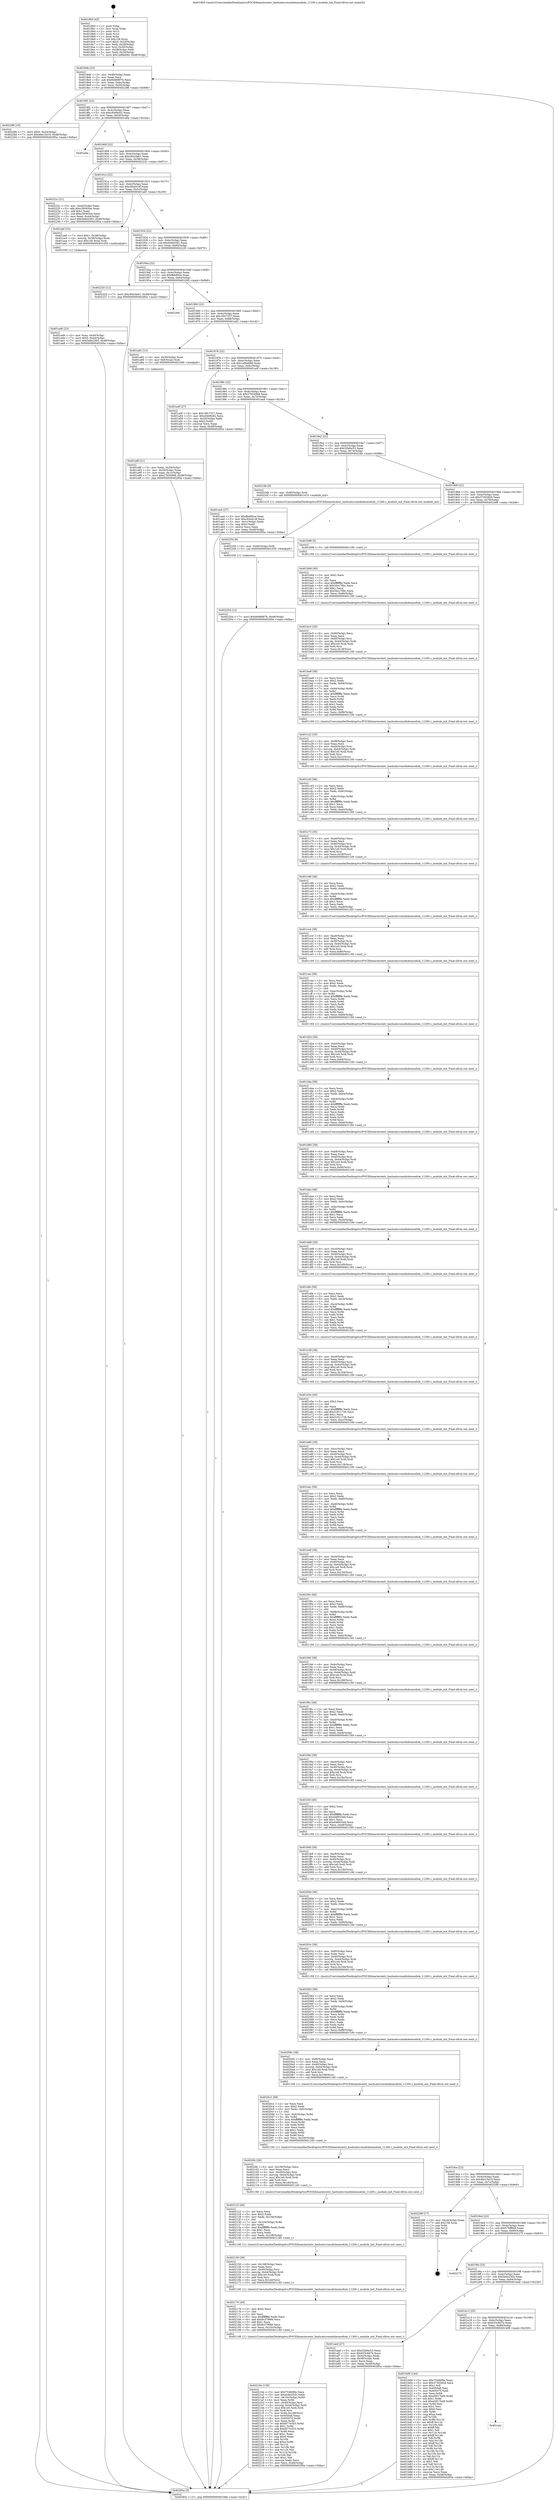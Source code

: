 digraph "0x4018b0" {
  label = "0x4018b0 (/mnt/c/Users/mathe/Desktop/tcc/POCII/binaries/extr_hashcatsrcmodulesmodule_11200.c_module_init_Final-ollvm.out::main(0))"
  labelloc = "t"
  node[shape=record]

  Entry [label="",width=0.3,height=0.3,shape=circle,fillcolor=black,style=filled]
  "0x4018db" [label="{
     0x4018db [23]\l
     | [instrs]\l
     &nbsp;&nbsp;0x4018db \<+3\>: mov -0x48(%rbp),%eax\l
     &nbsp;&nbsp;0x4018de \<+2\>: mov %eax,%ecx\l
     &nbsp;&nbsp;0x4018e0 \<+6\>: sub $0x90d6897b,%ecx\l
     &nbsp;&nbsp;0x4018e6 \<+3\>: mov %eax,-0x4c(%rbp)\l
     &nbsp;&nbsp;0x4018e9 \<+3\>: mov %ecx,-0x50(%rbp)\l
     &nbsp;&nbsp;0x4018ec \<+6\>: je 0000000000402286 \<main+0x9d6\>\l
  }"]
  "0x402286" [label="{
     0x402286 [19]\l
     | [instrs]\l
     &nbsp;&nbsp;0x402286 \<+7\>: movl $0x0,-0x24(%rbp)\l
     &nbsp;&nbsp;0x40228d \<+7\>: movl $0x46e15e19,-0x48(%rbp)\l
     &nbsp;&nbsp;0x402294 \<+5\>: jmp 000000000040285a \<main+0xfaa\>\l
  }"]
  "0x4018f2" [label="{
     0x4018f2 [22]\l
     | [instrs]\l
     &nbsp;&nbsp;0x4018f2 \<+5\>: jmp 00000000004018f7 \<main+0x47\>\l
     &nbsp;&nbsp;0x4018f7 \<+3\>: mov -0x4c(%rbp),%eax\l
     &nbsp;&nbsp;0x4018fa \<+5\>: sub $0xc6499c62,%eax\l
     &nbsp;&nbsp;0x4018ff \<+3\>: mov %eax,-0x54(%rbp)\l
     &nbsp;&nbsp;0x401902 \<+6\>: je 0000000000401a6a \<main+0x1ba\>\l
  }"]
  Exit [label="",width=0.3,height=0.3,shape=circle,fillcolor=black,style=filled,peripheries=2]
  "0x401a6a" [label="{
     0x401a6a\l
  }", style=dashed]
  "0x401908" [label="{
     0x401908 [22]\l
     | [instrs]\l
     &nbsp;&nbsp;0x401908 \<+5\>: jmp 000000000040190d \<main+0x5d\>\l
     &nbsp;&nbsp;0x40190d \<+3\>: mov -0x4c(%rbp),%eax\l
     &nbsp;&nbsp;0x401910 \<+5\>: sub $0xc8424a61,%eax\l
     &nbsp;&nbsp;0x401915 \<+3\>: mov %eax,-0x58(%rbp)\l
     &nbsp;&nbsp;0x401918 \<+6\>: je 000000000040222c \<main+0x97c\>\l
  }"]
  "0x40225d" [label="{
     0x40225d [12]\l
     | [instrs]\l
     &nbsp;&nbsp;0x40225d \<+7\>: movl $0x90d6897b,-0x48(%rbp)\l
     &nbsp;&nbsp;0x402264 \<+5\>: jmp 000000000040285a \<main+0xfaa\>\l
  }"]
  "0x40222c" [label="{
     0x40222c [31]\l
     | [instrs]\l
     &nbsp;&nbsp;0x40222c \<+3\>: mov -0x44(%rbp),%eax\l
     &nbsp;&nbsp;0x40222f \<+5\>: add $0xc39363ee,%eax\l
     &nbsp;&nbsp;0x402234 \<+3\>: add $0x1,%eax\l
     &nbsp;&nbsp;0x402237 \<+5\>: sub $0xc39363ee,%eax\l
     &nbsp;&nbsp;0x40223c \<+3\>: mov %eax,-0x44(%rbp)\l
     &nbsp;&nbsp;0x40223f \<+7\>: movl $0x5e9e2365,-0x48(%rbp)\l
     &nbsp;&nbsp;0x402246 \<+5\>: jmp 000000000040285a \<main+0xfaa\>\l
  }"]
  "0x40191e" [label="{
     0x40191e [22]\l
     | [instrs]\l
     &nbsp;&nbsp;0x40191e \<+5\>: jmp 0000000000401923 \<main+0x73\>\l
     &nbsp;&nbsp;0x401923 \<+3\>: mov -0x4c(%rbp),%eax\l
     &nbsp;&nbsp;0x401926 \<+5\>: sub $0xc84441df,%eax\l
     &nbsp;&nbsp;0x40192b \<+3\>: mov %eax,-0x5c(%rbp)\l
     &nbsp;&nbsp;0x40192e \<+6\>: je 0000000000401abf \<main+0x20f\>\l
  }"]
  "0x402254" [label="{
     0x402254 [9]\l
     | [instrs]\l
     &nbsp;&nbsp;0x402254 \<+4\>: mov -0x40(%rbp),%rdi\l
     &nbsp;&nbsp;0x402258 \<+5\>: call 0000000000401030 \<free@plt\>\l
     | [calls]\l
     &nbsp;&nbsp;0x401030 \{1\} (unknown)\l
  }"]
  "0x401abf" [label="{
     0x401abf [23]\l
     | [instrs]\l
     &nbsp;&nbsp;0x401abf \<+7\>: movl $0x1,-0x38(%rbp)\l
     &nbsp;&nbsp;0x401ac6 \<+4\>: movslq -0x38(%rbp),%rax\l
     &nbsp;&nbsp;0x401aca \<+7\>: imul $0x1e0,%rax,%rdi\l
     &nbsp;&nbsp;0x401ad1 \<+5\>: call 0000000000401050 \<malloc@plt\>\l
     | [calls]\l
     &nbsp;&nbsp;0x401050 \{1\} (unknown)\l
  }"]
  "0x401934" [label="{
     0x401934 [22]\l
     | [instrs]\l
     &nbsp;&nbsp;0x401934 \<+5\>: jmp 0000000000401939 \<main+0x89\>\l
     &nbsp;&nbsp;0x401939 \<+3\>: mov -0x4c(%rbp),%eax\l
     &nbsp;&nbsp;0x40193c \<+5\>: sub $0xdc6e25d1,%eax\l
     &nbsp;&nbsp;0x401941 \<+3\>: mov %eax,-0x60(%rbp)\l
     &nbsp;&nbsp;0x401944 \<+6\>: je 0000000000402220 \<main+0x970\>\l
  }"]
  "0x40219e" [label="{
     0x40219e [130]\l
     | [instrs]\l
     &nbsp;&nbsp;0x40219e \<+5\>: mov $0x75366f0e,%ecx\l
     &nbsp;&nbsp;0x4021a3 \<+5\>: mov $0xdc6e25d1,%edx\l
     &nbsp;&nbsp;0x4021a8 \<+7\>: mov -0x10c(%rbp),%r8d\l
     &nbsp;&nbsp;0x4021af \<+4\>: imul %eax,%r8d\l
     &nbsp;&nbsp;0x4021b3 \<+4\>: mov -0x40(%rbp),%rsi\l
     &nbsp;&nbsp;0x4021b7 \<+4\>: movslq -0x44(%rbp),%rdi\l
     &nbsp;&nbsp;0x4021bb \<+7\>: imul $0x1e0,%rdi,%rdi\l
     &nbsp;&nbsp;0x4021c2 \<+3\>: add %rdi,%rsi\l
     &nbsp;&nbsp;0x4021c5 \<+7\>: mov %r8d,0x1d8(%rsi)\l
     &nbsp;&nbsp;0x4021cc \<+7\>: mov 0x4050a8,%eax\l
     &nbsp;&nbsp;0x4021d3 \<+8\>: mov 0x405070,%r8d\l
     &nbsp;&nbsp;0x4021db \<+3\>: mov %eax,%r9d\l
     &nbsp;&nbsp;0x4021de \<+7\>: sub $0xfd77e553,%r9d\l
     &nbsp;&nbsp;0x4021e5 \<+4\>: sub $0x1,%r9d\l
     &nbsp;&nbsp;0x4021e9 \<+7\>: add $0xfd77e553,%r9d\l
     &nbsp;&nbsp;0x4021f0 \<+4\>: imul %r9d,%eax\l
     &nbsp;&nbsp;0x4021f4 \<+3\>: and $0x1,%eax\l
     &nbsp;&nbsp;0x4021f7 \<+3\>: cmp $0x0,%eax\l
     &nbsp;&nbsp;0x4021fa \<+4\>: sete %r10b\l
     &nbsp;&nbsp;0x4021fe \<+4\>: cmp $0xa,%r8d\l
     &nbsp;&nbsp;0x402202 \<+4\>: setl %r11b\l
     &nbsp;&nbsp;0x402206 \<+3\>: mov %r10b,%bl\l
     &nbsp;&nbsp;0x402209 \<+3\>: and %r11b,%bl\l
     &nbsp;&nbsp;0x40220c \<+3\>: xor %r11b,%r10b\l
     &nbsp;&nbsp;0x40220f \<+3\>: or %r10b,%bl\l
     &nbsp;&nbsp;0x402212 \<+3\>: test $0x1,%bl\l
     &nbsp;&nbsp;0x402215 \<+3\>: cmovne %edx,%ecx\l
     &nbsp;&nbsp;0x402218 \<+3\>: mov %ecx,-0x48(%rbp)\l
     &nbsp;&nbsp;0x40221b \<+5\>: jmp 000000000040285a \<main+0xfaa\>\l
  }"]
  "0x402220" [label="{
     0x402220 [12]\l
     | [instrs]\l
     &nbsp;&nbsp;0x402220 \<+7\>: movl $0xc8424a61,-0x48(%rbp)\l
     &nbsp;&nbsp;0x402227 \<+5\>: jmp 000000000040285a \<main+0xfaa\>\l
  }"]
  "0x40194a" [label="{
     0x40194a [22]\l
     | [instrs]\l
     &nbsp;&nbsp;0x40194a \<+5\>: jmp 000000000040194f \<main+0x9f\>\l
     &nbsp;&nbsp;0x40194f \<+3\>: mov -0x4c(%rbp),%eax\l
     &nbsp;&nbsp;0x401952 \<+5\>: sub $0xffeb85ce,%eax\l
     &nbsp;&nbsp;0x401957 \<+3\>: mov %eax,-0x64(%rbp)\l
     &nbsp;&nbsp;0x40195a \<+6\>: je 0000000000402269 \<main+0x9b9\>\l
  }"]
  "0x402176" [label="{
     0x402176 [40]\l
     | [instrs]\l
     &nbsp;&nbsp;0x402176 \<+5\>: mov $0x2,%ecx\l
     &nbsp;&nbsp;0x40217b \<+1\>: cltd\l
     &nbsp;&nbsp;0x40217c \<+2\>: idiv %ecx\l
     &nbsp;&nbsp;0x40217e \<+6\>: imul $0xfffffffe,%edx,%ecx\l
     &nbsp;&nbsp;0x402184 \<+6\>: add $0x9c37f989,%ecx\l
     &nbsp;&nbsp;0x40218a \<+3\>: add $0x1,%ecx\l
     &nbsp;&nbsp;0x40218d \<+6\>: sub $0x9c37f989,%ecx\l
     &nbsp;&nbsp;0x402193 \<+6\>: mov %ecx,-0x10c(%rbp)\l
     &nbsp;&nbsp;0x402199 \<+5\>: call 0000000000401160 \<next_i\>\l
     | [calls]\l
     &nbsp;&nbsp;0x401160 \{1\} (/mnt/c/Users/mathe/Desktop/tcc/POCII/binaries/extr_hashcatsrcmodulesmodule_11200.c_module_init_Final-ollvm.out::next_i)\l
  }"]
  "0x402269" [label="{
     0x402269\l
  }", style=dashed]
  "0x401960" [label="{
     0x401960 [22]\l
     | [instrs]\l
     &nbsp;&nbsp;0x401960 \<+5\>: jmp 0000000000401965 \<main+0xb5\>\l
     &nbsp;&nbsp;0x401965 \<+3\>: mov -0x4c(%rbp),%eax\l
     &nbsp;&nbsp;0x401968 \<+5\>: sub $0x16fc7327,%eax\l
     &nbsp;&nbsp;0x40196d \<+3\>: mov %eax,-0x68(%rbp)\l
     &nbsp;&nbsp;0x401970 \<+6\>: je 0000000000401a82 \<main+0x1d2\>\l
  }"]
  "0x402150" [label="{
     0x402150 [38]\l
     | [instrs]\l
     &nbsp;&nbsp;0x402150 \<+6\>: mov -0x108(%rbp),%ecx\l
     &nbsp;&nbsp;0x402156 \<+3\>: imul %eax,%ecx\l
     &nbsp;&nbsp;0x402159 \<+4\>: mov -0x40(%rbp),%rsi\l
     &nbsp;&nbsp;0x40215d \<+4\>: movslq -0x44(%rbp),%rdi\l
     &nbsp;&nbsp;0x402161 \<+7\>: imul $0x1e0,%rdi,%rdi\l
     &nbsp;&nbsp;0x402168 \<+3\>: add %rdi,%rsi\l
     &nbsp;&nbsp;0x40216b \<+6\>: mov %ecx,0x1d4(%rsi)\l
     &nbsp;&nbsp;0x402171 \<+5\>: call 0000000000401160 \<next_i\>\l
     | [calls]\l
     &nbsp;&nbsp;0x401160 \{1\} (/mnt/c/Users/mathe/Desktop/tcc/POCII/binaries/extr_hashcatsrcmodulesmodule_11200.c_module_init_Final-ollvm.out::next_i)\l
  }"]
  "0x401a82" [label="{
     0x401a82 [13]\l
     | [instrs]\l
     &nbsp;&nbsp;0x401a82 \<+4\>: mov -0x30(%rbp),%rax\l
     &nbsp;&nbsp;0x401a86 \<+4\>: mov 0x8(%rax),%rdi\l
     &nbsp;&nbsp;0x401a8a \<+5\>: call 0000000000401060 \<atoi@plt\>\l
     | [calls]\l
     &nbsp;&nbsp;0x401060 \{1\} (unknown)\l
  }"]
  "0x401976" [label="{
     0x401976 [22]\l
     | [instrs]\l
     &nbsp;&nbsp;0x401976 \<+5\>: jmp 000000000040197b \<main+0xcb\>\l
     &nbsp;&nbsp;0x40197b \<+3\>: mov -0x4c(%rbp),%eax\l
     &nbsp;&nbsp;0x40197e \<+5\>: sub $0x1a9beb9d,%eax\l
     &nbsp;&nbsp;0x401983 \<+3\>: mov %eax,-0x6c(%rbp)\l
     &nbsp;&nbsp;0x401986 \<+6\>: je 0000000000401a4f \<main+0x19f\>\l
  }"]
  "0x402122" [label="{
     0x402122 [46]\l
     | [instrs]\l
     &nbsp;&nbsp;0x402122 \<+2\>: xor %ecx,%ecx\l
     &nbsp;&nbsp;0x402124 \<+5\>: mov $0x2,%edx\l
     &nbsp;&nbsp;0x402129 \<+6\>: mov %edx,-0x104(%rbp)\l
     &nbsp;&nbsp;0x40212f \<+1\>: cltd\l
     &nbsp;&nbsp;0x402130 \<+7\>: mov -0x104(%rbp),%r8d\l
     &nbsp;&nbsp;0x402137 \<+3\>: idiv %r8d\l
     &nbsp;&nbsp;0x40213a \<+6\>: imul $0xfffffffe,%edx,%edx\l
     &nbsp;&nbsp;0x402140 \<+3\>: sub $0x1,%ecx\l
     &nbsp;&nbsp;0x402143 \<+2\>: sub %ecx,%edx\l
     &nbsp;&nbsp;0x402145 \<+6\>: mov %edx,-0x108(%rbp)\l
     &nbsp;&nbsp;0x40214b \<+5\>: call 0000000000401160 \<next_i\>\l
     | [calls]\l
     &nbsp;&nbsp;0x401160 \{1\} (/mnt/c/Users/mathe/Desktop/tcc/POCII/binaries/extr_hashcatsrcmodulesmodule_11200.c_module_init_Final-ollvm.out::next_i)\l
  }"]
  "0x401a4f" [label="{
     0x401a4f [27]\l
     | [instrs]\l
     &nbsp;&nbsp;0x401a4f \<+5\>: mov $0x16fc7327,%eax\l
     &nbsp;&nbsp;0x401a54 \<+5\>: mov $0xc6499c62,%ecx\l
     &nbsp;&nbsp;0x401a59 \<+3\>: mov -0x20(%rbp),%edx\l
     &nbsp;&nbsp;0x401a5c \<+3\>: cmp $0x2,%edx\l
     &nbsp;&nbsp;0x401a5f \<+3\>: cmovne %ecx,%eax\l
     &nbsp;&nbsp;0x401a62 \<+3\>: mov %eax,-0x48(%rbp)\l
     &nbsp;&nbsp;0x401a65 \<+5\>: jmp 000000000040285a \<main+0xfaa\>\l
  }"]
  "0x40198c" [label="{
     0x40198c [22]\l
     | [instrs]\l
     &nbsp;&nbsp;0x40198c \<+5\>: jmp 0000000000401991 \<main+0xe1\>\l
     &nbsp;&nbsp;0x401991 \<+3\>: mov -0x4c(%rbp),%eax\l
     &nbsp;&nbsp;0x401994 \<+5\>: sub $0x27654068,%eax\l
     &nbsp;&nbsp;0x401999 \<+3\>: mov %eax,-0x70(%rbp)\l
     &nbsp;&nbsp;0x40199c \<+6\>: je 0000000000401aa4 \<main+0x1f4\>\l
  }"]
  "0x40285a" [label="{
     0x40285a [5]\l
     | [instrs]\l
     &nbsp;&nbsp;0x40285a \<+5\>: jmp 00000000004018db \<main+0x2b\>\l
  }"]
  "0x4018b0" [label="{
     0x4018b0 [43]\l
     | [instrs]\l
     &nbsp;&nbsp;0x4018b0 \<+1\>: push %rbp\l
     &nbsp;&nbsp;0x4018b1 \<+3\>: mov %rsp,%rbp\l
     &nbsp;&nbsp;0x4018b4 \<+2\>: push %r15\l
     &nbsp;&nbsp;0x4018b6 \<+2\>: push %r14\l
     &nbsp;&nbsp;0x4018b8 \<+1\>: push %rbx\l
     &nbsp;&nbsp;0x4018b9 \<+7\>: sub $0x158,%rsp\l
     &nbsp;&nbsp;0x4018c0 \<+7\>: movl $0x0,-0x24(%rbp)\l
     &nbsp;&nbsp;0x4018c7 \<+3\>: mov %edi,-0x28(%rbp)\l
     &nbsp;&nbsp;0x4018ca \<+4\>: mov %rsi,-0x30(%rbp)\l
     &nbsp;&nbsp;0x4018ce \<+3\>: mov -0x28(%rbp),%edi\l
     &nbsp;&nbsp;0x4018d1 \<+3\>: mov %edi,-0x20(%rbp)\l
     &nbsp;&nbsp;0x4018d4 \<+7\>: movl $0x1a9beb9d,-0x48(%rbp)\l
  }"]
  "0x401a8f" [label="{
     0x401a8f [21]\l
     | [instrs]\l
     &nbsp;&nbsp;0x401a8f \<+3\>: mov %eax,-0x34(%rbp)\l
     &nbsp;&nbsp;0x401a92 \<+3\>: mov -0x34(%rbp),%eax\l
     &nbsp;&nbsp;0x401a95 \<+3\>: mov %eax,-0x1c(%rbp)\l
     &nbsp;&nbsp;0x401a98 \<+7\>: movl $0x27654068,-0x48(%rbp)\l
     &nbsp;&nbsp;0x401a9f \<+5\>: jmp 000000000040285a \<main+0xfaa\>\l
  }"]
  "0x4020fc" [label="{
     0x4020fc [38]\l
     | [instrs]\l
     &nbsp;&nbsp;0x4020fc \<+6\>: mov -0x100(%rbp),%ecx\l
     &nbsp;&nbsp;0x402102 \<+3\>: imul %eax,%ecx\l
     &nbsp;&nbsp;0x402105 \<+4\>: mov -0x40(%rbp),%rsi\l
     &nbsp;&nbsp;0x402109 \<+4\>: movslq -0x44(%rbp),%rdi\l
     &nbsp;&nbsp;0x40210d \<+7\>: imul $0x1e0,%rdi,%rdi\l
     &nbsp;&nbsp;0x402114 \<+3\>: add %rdi,%rsi\l
     &nbsp;&nbsp;0x402117 \<+6\>: mov %ecx,0x1d0(%rsi)\l
     &nbsp;&nbsp;0x40211d \<+5\>: call 0000000000401160 \<next_i\>\l
     | [calls]\l
     &nbsp;&nbsp;0x401160 \{1\} (/mnt/c/Users/mathe/Desktop/tcc/POCII/binaries/extr_hashcatsrcmodulesmodule_11200.c_module_init_Final-ollvm.out::next_i)\l
  }"]
  "0x401aa4" [label="{
     0x401aa4 [27]\l
     | [instrs]\l
     &nbsp;&nbsp;0x401aa4 \<+5\>: mov $0xffeb85ce,%eax\l
     &nbsp;&nbsp;0x401aa9 \<+5\>: mov $0xc84441df,%ecx\l
     &nbsp;&nbsp;0x401aae \<+3\>: mov -0x1c(%rbp),%edx\l
     &nbsp;&nbsp;0x401ab1 \<+3\>: cmp $0x0,%edx\l
     &nbsp;&nbsp;0x401ab4 \<+3\>: cmove %ecx,%eax\l
     &nbsp;&nbsp;0x401ab7 \<+3\>: mov %eax,-0x48(%rbp)\l
     &nbsp;&nbsp;0x401aba \<+5\>: jmp 000000000040285a \<main+0xfaa\>\l
  }"]
  "0x4019a2" [label="{
     0x4019a2 [22]\l
     | [instrs]\l
     &nbsp;&nbsp;0x4019a2 \<+5\>: jmp 00000000004019a7 \<main+0xf7\>\l
     &nbsp;&nbsp;0x4019a7 \<+3\>: mov -0x4c(%rbp),%eax\l
     &nbsp;&nbsp;0x4019aa \<+5\>: sub $0x32bf4c53,%eax\l
     &nbsp;&nbsp;0x4019af \<+3\>: mov %eax,-0x74(%rbp)\l
     &nbsp;&nbsp;0x4019b2 \<+6\>: je 000000000040224b \<main+0x99b\>\l
  }"]
  "0x401ad6" [label="{
     0x401ad6 [23]\l
     | [instrs]\l
     &nbsp;&nbsp;0x401ad6 \<+4\>: mov %rax,-0x40(%rbp)\l
     &nbsp;&nbsp;0x401ada \<+7\>: movl $0x0,-0x44(%rbp)\l
     &nbsp;&nbsp;0x401ae1 \<+7\>: movl $0x5e9e2365,-0x48(%rbp)\l
     &nbsp;&nbsp;0x401ae8 \<+5\>: jmp 000000000040285a \<main+0xfaa\>\l
  }"]
  "0x4020c2" [label="{
     0x4020c2 [58]\l
     | [instrs]\l
     &nbsp;&nbsp;0x4020c2 \<+2\>: xor %ecx,%ecx\l
     &nbsp;&nbsp;0x4020c4 \<+5\>: mov $0x2,%edx\l
     &nbsp;&nbsp;0x4020c9 \<+6\>: mov %edx,-0xfc(%rbp)\l
     &nbsp;&nbsp;0x4020cf \<+1\>: cltd\l
     &nbsp;&nbsp;0x4020d0 \<+7\>: mov -0xfc(%rbp),%r8d\l
     &nbsp;&nbsp;0x4020d7 \<+3\>: idiv %r8d\l
     &nbsp;&nbsp;0x4020da \<+6\>: imul $0xfffffffe,%edx,%edx\l
     &nbsp;&nbsp;0x4020e0 \<+3\>: mov %ecx,%r9d\l
     &nbsp;&nbsp;0x4020e3 \<+3\>: sub %edx,%r9d\l
     &nbsp;&nbsp;0x4020e6 \<+2\>: mov %ecx,%edx\l
     &nbsp;&nbsp;0x4020e8 \<+3\>: sub $0x1,%edx\l
     &nbsp;&nbsp;0x4020eb \<+3\>: add %edx,%r9d\l
     &nbsp;&nbsp;0x4020ee \<+3\>: sub %r9d,%ecx\l
     &nbsp;&nbsp;0x4020f1 \<+6\>: mov %ecx,-0x100(%rbp)\l
     &nbsp;&nbsp;0x4020f7 \<+5\>: call 0000000000401160 \<next_i\>\l
     | [calls]\l
     &nbsp;&nbsp;0x401160 \{1\} (/mnt/c/Users/mathe/Desktop/tcc/POCII/binaries/extr_hashcatsrcmodulesmodule_11200.c_module_init_Final-ollvm.out::next_i)\l
  }"]
  "0x40224b" [label="{
     0x40224b [9]\l
     | [instrs]\l
     &nbsp;&nbsp;0x40224b \<+4\>: mov -0x40(%rbp),%rdi\l
     &nbsp;&nbsp;0x40224f \<+5\>: call 0000000000401410 \<module_init\>\l
     | [calls]\l
     &nbsp;&nbsp;0x401410 \{1\} (/mnt/c/Users/mathe/Desktop/tcc/POCII/binaries/extr_hashcatsrcmodulesmodule_11200.c_module_init_Final-ollvm.out::module_init)\l
  }"]
  "0x4019b8" [label="{
     0x4019b8 [22]\l
     | [instrs]\l
     &nbsp;&nbsp;0x4019b8 \<+5\>: jmp 00000000004019bd \<main+0x10d\>\l
     &nbsp;&nbsp;0x4019bd \<+3\>: mov -0x4c(%rbp),%eax\l
     &nbsp;&nbsp;0x4019c0 \<+5\>: sub $0x37302828,%eax\l
     &nbsp;&nbsp;0x4019c5 \<+3\>: mov %eax,-0x78(%rbp)\l
     &nbsp;&nbsp;0x4019c8 \<+6\>: je 0000000000401b98 \<main+0x2e8\>\l
  }"]
  "0x40209c" [label="{
     0x40209c [38]\l
     | [instrs]\l
     &nbsp;&nbsp;0x40209c \<+6\>: mov -0xf8(%rbp),%ecx\l
     &nbsp;&nbsp;0x4020a2 \<+3\>: imul %eax,%ecx\l
     &nbsp;&nbsp;0x4020a5 \<+4\>: mov -0x40(%rbp),%rsi\l
     &nbsp;&nbsp;0x4020a9 \<+4\>: movslq -0x44(%rbp),%rdi\l
     &nbsp;&nbsp;0x4020ad \<+7\>: imul $0x1e0,%rdi,%rdi\l
     &nbsp;&nbsp;0x4020b4 \<+3\>: add %rdi,%rsi\l
     &nbsp;&nbsp;0x4020b7 \<+6\>: mov %ecx,0x198(%rsi)\l
     &nbsp;&nbsp;0x4020bd \<+5\>: call 0000000000401160 \<next_i\>\l
     | [calls]\l
     &nbsp;&nbsp;0x401160 \{1\} (/mnt/c/Users/mathe/Desktop/tcc/POCII/binaries/extr_hashcatsrcmodulesmodule_11200.c_module_init_Final-ollvm.out::next_i)\l
  }"]
  "0x401b98" [label="{
     0x401b98 [5]\l
     | [instrs]\l
     &nbsp;&nbsp;0x401b98 \<+5\>: call 0000000000401160 \<next_i\>\l
     | [calls]\l
     &nbsp;&nbsp;0x401160 \{1\} (/mnt/c/Users/mathe/Desktop/tcc/POCII/binaries/extr_hashcatsrcmodulesmodule_11200.c_module_init_Final-ollvm.out::next_i)\l
  }"]
  "0x4019ce" [label="{
     0x4019ce [22]\l
     | [instrs]\l
     &nbsp;&nbsp;0x4019ce \<+5\>: jmp 00000000004019d3 \<main+0x123\>\l
     &nbsp;&nbsp;0x4019d3 \<+3\>: mov -0x4c(%rbp),%eax\l
     &nbsp;&nbsp;0x4019d6 \<+5\>: sub $0x46e15e19,%eax\l
     &nbsp;&nbsp;0x4019db \<+3\>: mov %eax,-0x7c(%rbp)\l
     &nbsp;&nbsp;0x4019de \<+6\>: je 0000000000402299 \<main+0x9e9\>\l
  }"]
  "0x402062" [label="{
     0x402062 [58]\l
     | [instrs]\l
     &nbsp;&nbsp;0x402062 \<+2\>: xor %ecx,%ecx\l
     &nbsp;&nbsp;0x402064 \<+5\>: mov $0x2,%edx\l
     &nbsp;&nbsp;0x402069 \<+6\>: mov %edx,-0xf4(%rbp)\l
     &nbsp;&nbsp;0x40206f \<+1\>: cltd\l
     &nbsp;&nbsp;0x402070 \<+7\>: mov -0xf4(%rbp),%r8d\l
     &nbsp;&nbsp;0x402077 \<+3\>: idiv %r8d\l
     &nbsp;&nbsp;0x40207a \<+6\>: imul $0xfffffffe,%edx,%edx\l
     &nbsp;&nbsp;0x402080 \<+3\>: mov %ecx,%r9d\l
     &nbsp;&nbsp;0x402083 \<+3\>: sub %edx,%r9d\l
     &nbsp;&nbsp;0x402086 \<+2\>: mov %ecx,%edx\l
     &nbsp;&nbsp;0x402088 \<+3\>: sub $0x1,%edx\l
     &nbsp;&nbsp;0x40208b \<+3\>: add %edx,%r9d\l
     &nbsp;&nbsp;0x40208e \<+3\>: sub %r9d,%ecx\l
     &nbsp;&nbsp;0x402091 \<+6\>: mov %ecx,-0xf8(%rbp)\l
     &nbsp;&nbsp;0x402097 \<+5\>: call 0000000000401160 \<next_i\>\l
     | [calls]\l
     &nbsp;&nbsp;0x401160 \{1\} (/mnt/c/Users/mathe/Desktop/tcc/POCII/binaries/extr_hashcatsrcmodulesmodule_11200.c_module_init_Final-ollvm.out::next_i)\l
  }"]
  "0x402299" [label="{
     0x402299 [17]\l
     | [instrs]\l
     &nbsp;&nbsp;0x402299 \<+3\>: mov -0x24(%rbp),%eax\l
     &nbsp;&nbsp;0x40229c \<+7\>: add $0x158,%rsp\l
     &nbsp;&nbsp;0x4022a3 \<+1\>: pop %rbx\l
     &nbsp;&nbsp;0x4022a4 \<+2\>: pop %r14\l
     &nbsp;&nbsp;0x4022a6 \<+2\>: pop %r15\l
     &nbsp;&nbsp;0x4022a8 \<+1\>: pop %rbp\l
     &nbsp;&nbsp;0x4022a9 \<+1\>: ret\l
  }"]
  "0x4019e4" [label="{
     0x4019e4 [22]\l
     | [instrs]\l
     &nbsp;&nbsp;0x4019e4 \<+5\>: jmp 00000000004019e9 \<main+0x139\>\l
     &nbsp;&nbsp;0x4019e9 \<+3\>: mov -0x4c(%rbp),%eax\l
     &nbsp;&nbsp;0x4019ec \<+5\>: sub $0x576ff848,%eax\l
     &nbsp;&nbsp;0x4019f1 \<+3\>: mov %eax,-0x80(%rbp)\l
     &nbsp;&nbsp;0x4019f4 \<+6\>: je 0000000000402275 \<main+0x9c5\>\l
  }"]
  "0x40203c" [label="{
     0x40203c [38]\l
     | [instrs]\l
     &nbsp;&nbsp;0x40203c \<+6\>: mov -0xf0(%rbp),%ecx\l
     &nbsp;&nbsp;0x402042 \<+3\>: imul %eax,%ecx\l
     &nbsp;&nbsp;0x402045 \<+4\>: mov -0x40(%rbp),%rsi\l
     &nbsp;&nbsp;0x402049 \<+4\>: movslq -0x44(%rbp),%rdi\l
     &nbsp;&nbsp;0x40204d \<+7\>: imul $0x1e0,%rdi,%rdi\l
     &nbsp;&nbsp;0x402054 \<+3\>: add %rdi,%rsi\l
     &nbsp;&nbsp;0x402057 \<+6\>: mov %ecx,0x194(%rsi)\l
     &nbsp;&nbsp;0x40205d \<+5\>: call 0000000000401160 \<next_i\>\l
     | [calls]\l
     &nbsp;&nbsp;0x401160 \{1\} (/mnt/c/Users/mathe/Desktop/tcc/POCII/binaries/extr_hashcatsrcmodulesmodule_11200.c_module_init_Final-ollvm.out::next_i)\l
  }"]
  "0x402275" [label="{
     0x402275\l
  }", style=dashed]
  "0x4019fa" [label="{
     0x4019fa [25]\l
     | [instrs]\l
     &nbsp;&nbsp;0x4019fa \<+5\>: jmp 00000000004019ff \<main+0x14f\>\l
     &nbsp;&nbsp;0x4019ff \<+3\>: mov -0x4c(%rbp),%eax\l
     &nbsp;&nbsp;0x401a02 \<+5\>: sub $0x5e9e2365,%eax\l
     &nbsp;&nbsp;0x401a07 \<+6\>: mov %eax,-0x84(%rbp)\l
     &nbsp;&nbsp;0x401a0d \<+6\>: je 0000000000401aed \<main+0x23d\>\l
  }"]
  "0x40200e" [label="{
     0x40200e [46]\l
     | [instrs]\l
     &nbsp;&nbsp;0x40200e \<+2\>: xor %ecx,%ecx\l
     &nbsp;&nbsp;0x402010 \<+5\>: mov $0x2,%edx\l
     &nbsp;&nbsp;0x402015 \<+6\>: mov %edx,-0xec(%rbp)\l
     &nbsp;&nbsp;0x40201b \<+1\>: cltd\l
     &nbsp;&nbsp;0x40201c \<+7\>: mov -0xec(%rbp),%r8d\l
     &nbsp;&nbsp;0x402023 \<+3\>: idiv %r8d\l
     &nbsp;&nbsp;0x402026 \<+6\>: imul $0xfffffffe,%edx,%edx\l
     &nbsp;&nbsp;0x40202c \<+3\>: sub $0x1,%ecx\l
     &nbsp;&nbsp;0x40202f \<+2\>: sub %ecx,%edx\l
     &nbsp;&nbsp;0x402031 \<+6\>: mov %edx,-0xf0(%rbp)\l
     &nbsp;&nbsp;0x402037 \<+5\>: call 0000000000401160 \<next_i\>\l
     | [calls]\l
     &nbsp;&nbsp;0x401160 \{1\} (/mnt/c/Users/mathe/Desktop/tcc/POCII/binaries/extr_hashcatsrcmodulesmodule_11200.c_module_init_Final-ollvm.out::next_i)\l
  }"]
  "0x401aed" [label="{
     0x401aed [27]\l
     | [instrs]\l
     &nbsp;&nbsp;0x401aed \<+5\>: mov $0x32bf4c53,%eax\l
     &nbsp;&nbsp;0x401af2 \<+5\>: mov $0x633c8d7b,%ecx\l
     &nbsp;&nbsp;0x401af7 \<+3\>: mov -0x44(%rbp),%edx\l
     &nbsp;&nbsp;0x401afa \<+3\>: cmp -0x38(%rbp),%edx\l
     &nbsp;&nbsp;0x401afd \<+3\>: cmovl %ecx,%eax\l
     &nbsp;&nbsp;0x401b00 \<+3\>: mov %eax,-0x48(%rbp)\l
     &nbsp;&nbsp;0x401b03 \<+5\>: jmp 000000000040285a \<main+0xfaa\>\l
  }"]
  "0x401a13" [label="{
     0x401a13 [25]\l
     | [instrs]\l
     &nbsp;&nbsp;0x401a13 \<+5\>: jmp 0000000000401a18 \<main+0x168\>\l
     &nbsp;&nbsp;0x401a18 \<+3\>: mov -0x4c(%rbp),%eax\l
     &nbsp;&nbsp;0x401a1b \<+5\>: sub $0x633c8d7b,%eax\l
     &nbsp;&nbsp;0x401a20 \<+6\>: mov %eax,-0x88(%rbp)\l
     &nbsp;&nbsp;0x401a26 \<+6\>: je 0000000000401b08 \<main+0x258\>\l
  }"]
  "0x401fe8" [label="{
     0x401fe8 [38]\l
     | [instrs]\l
     &nbsp;&nbsp;0x401fe8 \<+6\>: mov -0xe8(%rbp),%ecx\l
     &nbsp;&nbsp;0x401fee \<+3\>: imul %eax,%ecx\l
     &nbsp;&nbsp;0x401ff1 \<+4\>: mov -0x40(%rbp),%rsi\l
     &nbsp;&nbsp;0x401ff5 \<+4\>: movslq -0x44(%rbp),%rdi\l
     &nbsp;&nbsp;0x401ff9 \<+7\>: imul $0x1e0,%rdi,%rdi\l
     &nbsp;&nbsp;0x402000 \<+3\>: add %rdi,%rsi\l
     &nbsp;&nbsp;0x402003 \<+6\>: mov %ecx,0x190(%rsi)\l
     &nbsp;&nbsp;0x402009 \<+5\>: call 0000000000401160 \<next_i\>\l
     | [calls]\l
     &nbsp;&nbsp;0x401160 \{1\} (/mnt/c/Users/mathe/Desktop/tcc/POCII/binaries/extr_hashcatsrcmodulesmodule_11200.c_module_init_Final-ollvm.out::next_i)\l
  }"]
  "0x401b08" [label="{
     0x401b08 [144]\l
     | [instrs]\l
     &nbsp;&nbsp;0x401b08 \<+5\>: mov $0x75366f0e,%eax\l
     &nbsp;&nbsp;0x401b0d \<+5\>: mov $0x37302828,%ecx\l
     &nbsp;&nbsp;0x401b12 \<+2\>: mov $0x1,%dl\l
     &nbsp;&nbsp;0x401b14 \<+7\>: mov 0x4050a8,%esi\l
     &nbsp;&nbsp;0x401b1b \<+7\>: mov 0x405070,%edi\l
     &nbsp;&nbsp;0x401b22 \<+3\>: mov %esi,%r8d\l
     &nbsp;&nbsp;0x401b25 \<+7\>: add $0xe5817bd9,%r8d\l
     &nbsp;&nbsp;0x401b2c \<+4\>: sub $0x1,%r8d\l
     &nbsp;&nbsp;0x401b30 \<+7\>: sub $0xe5817bd9,%r8d\l
     &nbsp;&nbsp;0x401b37 \<+4\>: imul %r8d,%esi\l
     &nbsp;&nbsp;0x401b3b \<+3\>: and $0x1,%esi\l
     &nbsp;&nbsp;0x401b3e \<+3\>: cmp $0x0,%esi\l
     &nbsp;&nbsp;0x401b41 \<+4\>: sete %r9b\l
     &nbsp;&nbsp;0x401b45 \<+3\>: cmp $0xa,%edi\l
     &nbsp;&nbsp;0x401b48 \<+4\>: setl %r10b\l
     &nbsp;&nbsp;0x401b4c \<+3\>: mov %r9b,%r11b\l
     &nbsp;&nbsp;0x401b4f \<+4\>: xor $0xff,%r11b\l
     &nbsp;&nbsp;0x401b53 \<+3\>: mov %r10b,%bl\l
     &nbsp;&nbsp;0x401b56 \<+3\>: xor $0xff,%bl\l
     &nbsp;&nbsp;0x401b59 \<+3\>: xor $0x1,%dl\l
     &nbsp;&nbsp;0x401b5c \<+3\>: mov %r11b,%r14b\l
     &nbsp;&nbsp;0x401b5f \<+4\>: and $0xff,%r14b\l
     &nbsp;&nbsp;0x401b63 \<+3\>: and %dl,%r9b\l
     &nbsp;&nbsp;0x401b66 \<+3\>: mov %bl,%r15b\l
     &nbsp;&nbsp;0x401b69 \<+4\>: and $0xff,%r15b\l
     &nbsp;&nbsp;0x401b6d \<+3\>: and %dl,%r10b\l
     &nbsp;&nbsp;0x401b70 \<+3\>: or %r9b,%r14b\l
     &nbsp;&nbsp;0x401b73 \<+3\>: or %r10b,%r15b\l
     &nbsp;&nbsp;0x401b76 \<+3\>: xor %r15b,%r14b\l
     &nbsp;&nbsp;0x401b79 \<+3\>: or %bl,%r11b\l
     &nbsp;&nbsp;0x401b7c \<+4\>: xor $0xff,%r11b\l
     &nbsp;&nbsp;0x401b80 \<+3\>: or $0x1,%dl\l
     &nbsp;&nbsp;0x401b83 \<+3\>: and %dl,%r11b\l
     &nbsp;&nbsp;0x401b86 \<+3\>: or %r11b,%r14b\l
     &nbsp;&nbsp;0x401b89 \<+4\>: test $0x1,%r14b\l
     &nbsp;&nbsp;0x401b8d \<+3\>: cmovne %ecx,%eax\l
     &nbsp;&nbsp;0x401b90 \<+3\>: mov %eax,-0x48(%rbp)\l
     &nbsp;&nbsp;0x401b93 \<+5\>: jmp 000000000040285a \<main+0xfaa\>\l
  }"]
  "0x401a2c" [label="{
     0x401a2c\l
  }", style=dashed]
  "0x401b9d" [label="{
     0x401b9d [40]\l
     | [instrs]\l
     &nbsp;&nbsp;0x401b9d \<+5\>: mov $0x2,%ecx\l
     &nbsp;&nbsp;0x401ba2 \<+1\>: cltd\l
     &nbsp;&nbsp;0x401ba3 \<+2\>: idiv %ecx\l
     &nbsp;&nbsp;0x401ba5 \<+6\>: imul $0xfffffffe,%edx,%ecx\l
     &nbsp;&nbsp;0x401bab \<+6\>: sub $0x3dcc76bc,%ecx\l
     &nbsp;&nbsp;0x401bb1 \<+3\>: add $0x1,%ecx\l
     &nbsp;&nbsp;0x401bb4 \<+6\>: add $0x3dcc76bc,%ecx\l
     &nbsp;&nbsp;0x401bba \<+6\>: mov %ecx,-0x90(%rbp)\l
     &nbsp;&nbsp;0x401bc0 \<+5\>: call 0000000000401160 \<next_i\>\l
     | [calls]\l
     &nbsp;&nbsp;0x401160 \{1\} (/mnt/c/Users/mathe/Desktop/tcc/POCII/binaries/extr_hashcatsrcmodulesmodule_11200.c_module_init_Final-ollvm.out::next_i)\l
  }"]
  "0x401bc5" [label="{
     0x401bc5 [35]\l
     | [instrs]\l
     &nbsp;&nbsp;0x401bc5 \<+6\>: mov -0x90(%rbp),%ecx\l
     &nbsp;&nbsp;0x401bcb \<+3\>: imul %eax,%ecx\l
     &nbsp;&nbsp;0x401bce \<+4\>: mov -0x40(%rbp),%rsi\l
     &nbsp;&nbsp;0x401bd2 \<+4\>: movslq -0x44(%rbp),%rdi\l
     &nbsp;&nbsp;0x401bd6 \<+7\>: imul $0x1e0,%rdi,%rdi\l
     &nbsp;&nbsp;0x401bdd \<+3\>: add %rdi,%rsi\l
     &nbsp;&nbsp;0x401be0 \<+3\>: mov %ecx,0x18(%rsi)\l
     &nbsp;&nbsp;0x401be3 \<+5\>: call 0000000000401160 \<next_i\>\l
     | [calls]\l
     &nbsp;&nbsp;0x401160 \{1\} (/mnt/c/Users/mathe/Desktop/tcc/POCII/binaries/extr_hashcatsrcmodulesmodule_11200.c_module_init_Final-ollvm.out::next_i)\l
  }"]
  "0x401be8" [label="{
     0x401be8 [58]\l
     | [instrs]\l
     &nbsp;&nbsp;0x401be8 \<+2\>: xor %ecx,%ecx\l
     &nbsp;&nbsp;0x401bea \<+5\>: mov $0x2,%edx\l
     &nbsp;&nbsp;0x401bef \<+6\>: mov %edx,-0x94(%rbp)\l
     &nbsp;&nbsp;0x401bf5 \<+1\>: cltd\l
     &nbsp;&nbsp;0x401bf6 \<+7\>: mov -0x94(%rbp),%r8d\l
     &nbsp;&nbsp;0x401bfd \<+3\>: idiv %r8d\l
     &nbsp;&nbsp;0x401c00 \<+6\>: imul $0xfffffffe,%edx,%edx\l
     &nbsp;&nbsp;0x401c06 \<+3\>: mov %ecx,%r9d\l
     &nbsp;&nbsp;0x401c09 \<+3\>: sub %edx,%r9d\l
     &nbsp;&nbsp;0x401c0c \<+2\>: mov %ecx,%edx\l
     &nbsp;&nbsp;0x401c0e \<+3\>: sub $0x1,%edx\l
     &nbsp;&nbsp;0x401c11 \<+3\>: add %edx,%r9d\l
     &nbsp;&nbsp;0x401c14 \<+3\>: sub %r9d,%ecx\l
     &nbsp;&nbsp;0x401c17 \<+6\>: mov %ecx,-0x98(%rbp)\l
     &nbsp;&nbsp;0x401c1d \<+5\>: call 0000000000401160 \<next_i\>\l
     | [calls]\l
     &nbsp;&nbsp;0x401160 \{1\} (/mnt/c/Users/mathe/Desktop/tcc/POCII/binaries/extr_hashcatsrcmodulesmodule_11200.c_module_init_Final-ollvm.out::next_i)\l
  }"]
  "0x401c22" [label="{
     0x401c22 [35]\l
     | [instrs]\l
     &nbsp;&nbsp;0x401c22 \<+6\>: mov -0x98(%rbp),%ecx\l
     &nbsp;&nbsp;0x401c28 \<+3\>: imul %eax,%ecx\l
     &nbsp;&nbsp;0x401c2b \<+4\>: mov -0x40(%rbp),%rsi\l
     &nbsp;&nbsp;0x401c2f \<+4\>: movslq -0x44(%rbp),%rdi\l
     &nbsp;&nbsp;0x401c33 \<+7\>: imul $0x1e0,%rdi,%rdi\l
     &nbsp;&nbsp;0x401c3a \<+3\>: add %rdi,%rsi\l
     &nbsp;&nbsp;0x401c3d \<+3\>: mov %ecx,0x1c(%rsi)\l
     &nbsp;&nbsp;0x401c40 \<+5\>: call 0000000000401160 \<next_i\>\l
     | [calls]\l
     &nbsp;&nbsp;0x401160 \{1\} (/mnt/c/Users/mathe/Desktop/tcc/POCII/binaries/extr_hashcatsrcmodulesmodule_11200.c_module_init_Final-ollvm.out::next_i)\l
  }"]
  "0x401c45" [label="{
     0x401c45 [46]\l
     | [instrs]\l
     &nbsp;&nbsp;0x401c45 \<+2\>: xor %ecx,%ecx\l
     &nbsp;&nbsp;0x401c47 \<+5\>: mov $0x2,%edx\l
     &nbsp;&nbsp;0x401c4c \<+6\>: mov %edx,-0x9c(%rbp)\l
     &nbsp;&nbsp;0x401c52 \<+1\>: cltd\l
     &nbsp;&nbsp;0x401c53 \<+7\>: mov -0x9c(%rbp),%r8d\l
     &nbsp;&nbsp;0x401c5a \<+3\>: idiv %r8d\l
     &nbsp;&nbsp;0x401c5d \<+6\>: imul $0xfffffffe,%edx,%edx\l
     &nbsp;&nbsp;0x401c63 \<+3\>: sub $0x1,%ecx\l
     &nbsp;&nbsp;0x401c66 \<+2\>: sub %ecx,%edx\l
     &nbsp;&nbsp;0x401c68 \<+6\>: mov %edx,-0xa0(%rbp)\l
     &nbsp;&nbsp;0x401c6e \<+5\>: call 0000000000401160 \<next_i\>\l
     | [calls]\l
     &nbsp;&nbsp;0x401160 \{1\} (/mnt/c/Users/mathe/Desktop/tcc/POCII/binaries/extr_hashcatsrcmodulesmodule_11200.c_module_init_Final-ollvm.out::next_i)\l
  }"]
  "0x401c73" [label="{
     0x401c73 [35]\l
     | [instrs]\l
     &nbsp;&nbsp;0x401c73 \<+6\>: mov -0xa0(%rbp),%ecx\l
     &nbsp;&nbsp;0x401c79 \<+3\>: imul %eax,%ecx\l
     &nbsp;&nbsp;0x401c7c \<+4\>: mov -0x40(%rbp),%rsi\l
     &nbsp;&nbsp;0x401c80 \<+4\>: movslq -0x44(%rbp),%rdi\l
     &nbsp;&nbsp;0x401c84 \<+7\>: imul $0x1e0,%rdi,%rdi\l
     &nbsp;&nbsp;0x401c8b \<+3\>: add %rdi,%rsi\l
     &nbsp;&nbsp;0x401c8e \<+3\>: mov %ecx,0x28(%rsi)\l
     &nbsp;&nbsp;0x401c91 \<+5\>: call 0000000000401160 \<next_i\>\l
     | [calls]\l
     &nbsp;&nbsp;0x401160 \{1\} (/mnt/c/Users/mathe/Desktop/tcc/POCII/binaries/extr_hashcatsrcmodulesmodule_11200.c_module_init_Final-ollvm.out::next_i)\l
  }"]
  "0x401c96" [label="{
     0x401c96 [46]\l
     | [instrs]\l
     &nbsp;&nbsp;0x401c96 \<+2\>: xor %ecx,%ecx\l
     &nbsp;&nbsp;0x401c98 \<+5\>: mov $0x2,%edx\l
     &nbsp;&nbsp;0x401c9d \<+6\>: mov %edx,-0xa4(%rbp)\l
     &nbsp;&nbsp;0x401ca3 \<+1\>: cltd\l
     &nbsp;&nbsp;0x401ca4 \<+7\>: mov -0xa4(%rbp),%r8d\l
     &nbsp;&nbsp;0x401cab \<+3\>: idiv %r8d\l
     &nbsp;&nbsp;0x401cae \<+6\>: imul $0xfffffffe,%edx,%edx\l
     &nbsp;&nbsp;0x401cb4 \<+3\>: sub $0x1,%ecx\l
     &nbsp;&nbsp;0x401cb7 \<+2\>: sub %ecx,%edx\l
     &nbsp;&nbsp;0x401cb9 \<+6\>: mov %edx,-0xa8(%rbp)\l
     &nbsp;&nbsp;0x401cbf \<+5\>: call 0000000000401160 \<next_i\>\l
     | [calls]\l
     &nbsp;&nbsp;0x401160 \{1\} (/mnt/c/Users/mathe/Desktop/tcc/POCII/binaries/extr_hashcatsrcmodulesmodule_11200.c_module_init_Final-ollvm.out::next_i)\l
  }"]
  "0x401cc4" [label="{
     0x401cc4 [38]\l
     | [instrs]\l
     &nbsp;&nbsp;0x401cc4 \<+6\>: mov -0xa8(%rbp),%ecx\l
     &nbsp;&nbsp;0x401cca \<+3\>: imul %eax,%ecx\l
     &nbsp;&nbsp;0x401ccd \<+4\>: mov -0x40(%rbp),%rsi\l
     &nbsp;&nbsp;0x401cd1 \<+4\>: movslq -0x44(%rbp),%rdi\l
     &nbsp;&nbsp;0x401cd5 \<+7\>: imul $0x1e0,%rdi,%rdi\l
     &nbsp;&nbsp;0x401cdc \<+3\>: add %rdi,%rsi\l
     &nbsp;&nbsp;0x401cdf \<+6\>: mov %ecx,0x80(%rsi)\l
     &nbsp;&nbsp;0x401ce5 \<+5\>: call 0000000000401160 \<next_i\>\l
     | [calls]\l
     &nbsp;&nbsp;0x401160 \{1\} (/mnt/c/Users/mathe/Desktop/tcc/POCII/binaries/extr_hashcatsrcmodulesmodule_11200.c_module_init_Final-ollvm.out::next_i)\l
  }"]
  "0x401cea" [label="{
     0x401cea [58]\l
     | [instrs]\l
     &nbsp;&nbsp;0x401cea \<+2\>: xor %ecx,%ecx\l
     &nbsp;&nbsp;0x401cec \<+5\>: mov $0x2,%edx\l
     &nbsp;&nbsp;0x401cf1 \<+6\>: mov %edx,-0xac(%rbp)\l
     &nbsp;&nbsp;0x401cf7 \<+1\>: cltd\l
     &nbsp;&nbsp;0x401cf8 \<+7\>: mov -0xac(%rbp),%r8d\l
     &nbsp;&nbsp;0x401cff \<+3\>: idiv %r8d\l
     &nbsp;&nbsp;0x401d02 \<+6\>: imul $0xfffffffe,%edx,%edx\l
     &nbsp;&nbsp;0x401d08 \<+3\>: mov %ecx,%r9d\l
     &nbsp;&nbsp;0x401d0b \<+3\>: sub %edx,%r9d\l
     &nbsp;&nbsp;0x401d0e \<+2\>: mov %ecx,%edx\l
     &nbsp;&nbsp;0x401d10 \<+3\>: sub $0x1,%edx\l
     &nbsp;&nbsp;0x401d13 \<+3\>: add %edx,%r9d\l
     &nbsp;&nbsp;0x401d16 \<+3\>: sub %r9d,%ecx\l
     &nbsp;&nbsp;0x401d19 \<+6\>: mov %ecx,-0xb0(%rbp)\l
     &nbsp;&nbsp;0x401d1f \<+5\>: call 0000000000401160 \<next_i\>\l
     | [calls]\l
     &nbsp;&nbsp;0x401160 \{1\} (/mnt/c/Users/mathe/Desktop/tcc/POCII/binaries/extr_hashcatsrcmodulesmodule_11200.c_module_init_Final-ollvm.out::next_i)\l
  }"]
  "0x401d24" [label="{
     0x401d24 [38]\l
     | [instrs]\l
     &nbsp;&nbsp;0x401d24 \<+6\>: mov -0xb0(%rbp),%ecx\l
     &nbsp;&nbsp;0x401d2a \<+3\>: imul %eax,%ecx\l
     &nbsp;&nbsp;0x401d2d \<+4\>: mov -0x40(%rbp),%rsi\l
     &nbsp;&nbsp;0x401d31 \<+4\>: movslq -0x44(%rbp),%rdi\l
     &nbsp;&nbsp;0x401d35 \<+7\>: imul $0x1e0,%rdi,%rdi\l
     &nbsp;&nbsp;0x401d3c \<+3\>: add %rdi,%rsi\l
     &nbsp;&nbsp;0x401d3f \<+6\>: mov %ecx,0x84(%rsi)\l
     &nbsp;&nbsp;0x401d45 \<+5\>: call 0000000000401160 \<next_i\>\l
     | [calls]\l
     &nbsp;&nbsp;0x401160 \{1\} (/mnt/c/Users/mathe/Desktop/tcc/POCII/binaries/extr_hashcatsrcmodulesmodule_11200.c_module_init_Final-ollvm.out::next_i)\l
  }"]
  "0x401d4a" [label="{
     0x401d4a [58]\l
     | [instrs]\l
     &nbsp;&nbsp;0x401d4a \<+2\>: xor %ecx,%ecx\l
     &nbsp;&nbsp;0x401d4c \<+5\>: mov $0x2,%edx\l
     &nbsp;&nbsp;0x401d51 \<+6\>: mov %edx,-0xb4(%rbp)\l
     &nbsp;&nbsp;0x401d57 \<+1\>: cltd\l
     &nbsp;&nbsp;0x401d58 \<+7\>: mov -0xb4(%rbp),%r8d\l
     &nbsp;&nbsp;0x401d5f \<+3\>: idiv %r8d\l
     &nbsp;&nbsp;0x401d62 \<+6\>: imul $0xfffffffe,%edx,%edx\l
     &nbsp;&nbsp;0x401d68 \<+3\>: mov %ecx,%r9d\l
     &nbsp;&nbsp;0x401d6b \<+3\>: sub %edx,%r9d\l
     &nbsp;&nbsp;0x401d6e \<+2\>: mov %ecx,%edx\l
     &nbsp;&nbsp;0x401d70 \<+3\>: sub $0x1,%edx\l
     &nbsp;&nbsp;0x401d73 \<+3\>: add %edx,%r9d\l
     &nbsp;&nbsp;0x401d76 \<+3\>: sub %r9d,%ecx\l
     &nbsp;&nbsp;0x401d79 \<+6\>: mov %ecx,-0xb8(%rbp)\l
     &nbsp;&nbsp;0x401d7f \<+5\>: call 0000000000401160 \<next_i\>\l
     | [calls]\l
     &nbsp;&nbsp;0x401160 \{1\} (/mnt/c/Users/mathe/Desktop/tcc/POCII/binaries/extr_hashcatsrcmodulesmodule_11200.c_module_init_Final-ollvm.out::next_i)\l
  }"]
  "0x401d84" [label="{
     0x401d84 [38]\l
     | [instrs]\l
     &nbsp;&nbsp;0x401d84 \<+6\>: mov -0xb8(%rbp),%ecx\l
     &nbsp;&nbsp;0x401d8a \<+3\>: imul %eax,%ecx\l
     &nbsp;&nbsp;0x401d8d \<+4\>: mov -0x40(%rbp),%rsi\l
     &nbsp;&nbsp;0x401d91 \<+4\>: movslq -0x44(%rbp),%rdi\l
     &nbsp;&nbsp;0x401d95 \<+7\>: imul $0x1e0,%rdi,%rdi\l
     &nbsp;&nbsp;0x401d9c \<+3\>: add %rdi,%rsi\l
     &nbsp;&nbsp;0x401d9f \<+6\>: mov %ecx,0x90(%rsi)\l
     &nbsp;&nbsp;0x401da5 \<+5\>: call 0000000000401160 \<next_i\>\l
     | [calls]\l
     &nbsp;&nbsp;0x401160 \{1\} (/mnt/c/Users/mathe/Desktop/tcc/POCII/binaries/extr_hashcatsrcmodulesmodule_11200.c_module_init_Final-ollvm.out::next_i)\l
  }"]
  "0x401daa" [label="{
     0x401daa [46]\l
     | [instrs]\l
     &nbsp;&nbsp;0x401daa \<+2\>: xor %ecx,%ecx\l
     &nbsp;&nbsp;0x401dac \<+5\>: mov $0x2,%edx\l
     &nbsp;&nbsp;0x401db1 \<+6\>: mov %edx,-0xbc(%rbp)\l
     &nbsp;&nbsp;0x401db7 \<+1\>: cltd\l
     &nbsp;&nbsp;0x401db8 \<+7\>: mov -0xbc(%rbp),%r8d\l
     &nbsp;&nbsp;0x401dbf \<+3\>: idiv %r8d\l
     &nbsp;&nbsp;0x401dc2 \<+6\>: imul $0xfffffffe,%edx,%edx\l
     &nbsp;&nbsp;0x401dc8 \<+3\>: sub $0x1,%ecx\l
     &nbsp;&nbsp;0x401dcb \<+2\>: sub %ecx,%edx\l
     &nbsp;&nbsp;0x401dcd \<+6\>: mov %edx,-0xc0(%rbp)\l
     &nbsp;&nbsp;0x401dd3 \<+5\>: call 0000000000401160 \<next_i\>\l
     | [calls]\l
     &nbsp;&nbsp;0x401160 \{1\} (/mnt/c/Users/mathe/Desktop/tcc/POCII/binaries/extr_hashcatsrcmodulesmodule_11200.c_module_init_Final-ollvm.out::next_i)\l
  }"]
  "0x401dd8" [label="{
     0x401dd8 [38]\l
     | [instrs]\l
     &nbsp;&nbsp;0x401dd8 \<+6\>: mov -0xc0(%rbp),%ecx\l
     &nbsp;&nbsp;0x401dde \<+3\>: imul %eax,%ecx\l
     &nbsp;&nbsp;0x401de1 \<+4\>: mov -0x40(%rbp),%rsi\l
     &nbsp;&nbsp;0x401de5 \<+4\>: movslq -0x44(%rbp),%rdi\l
     &nbsp;&nbsp;0x401de9 \<+7\>: imul $0x1e0,%rdi,%rdi\l
     &nbsp;&nbsp;0x401df0 \<+3\>: add %rdi,%rsi\l
     &nbsp;&nbsp;0x401df3 \<+6\>: mov %ecx,0x100(%rsi)\l
     &nbsp;&nbsp;0x401df9 \<+5\>: call 0000000000401160 \<next_i\>\l
     | [calls]\l
     &nbsp;&nbsp;0x401160 \{1\} (/mnt/c/Users/mathe/Desktop/tcc/POCII/binaries/extr_hashcatsrcmodulesmodule_11200.c_module_init_Final-ollvm.out::next_i)\l
  }"]
  "0x401dfe" [label="{
     0x401dfe [58]\l
     | [instrs]\l
     &nbsp;&nbsp;0x401dfe \<+2\>: xor %ecx,%ecx\l
     &nbsp;&nbsp;0x401e00 \<+5\>: mov $0x2,%edx\l
     &nbsp;&nbsp;0x401e05 \<+6\>: mov %edx,-0xc4(%rbp)\l
     &nbsp;&nbsp;0x401e0b \<+1\>: cltd\l
     &nbsp;&nbsp;0x401e0c \<+7\>: mov -0xc4(%rbp),%r8d\l
     &nbsp;&nbsp;0x401e13 \<+3\>: idiv %r8d\l
     &nbsp;&nbsp;0x401e16 \<+6\>: imul $0xfffffffe,%edx,%edx\l
     &nbsp;&nbsp;0x401e1c \<+3\>: mov %ecx,%r9d\l
     &nbsp;&nbsp;0x401e1f \<+3\>: sub %edx,%r9d\l
     &nbsp;&nbsp;0x401e22 \<+2\>: mov %ecx,%edx\l
     &nbsp;&nbsp;0x401e24 \<+3\>: sub $0x1,%edx\l
     &nbsp;&nbsp;0x401e27 \<+3\>: add %edx,%r9d\l
     &nbsp;&nbsp;0x401e2a \<+3\>: sub %r9d,%ecx\l
     &nbsp;&nbsp;0x401e2d \<+6\>: mov %ecx,-0xc8(%rbp)\l
     &nbsp;&nbsp;0x401e33 \<+5\>: call 0000000000401160 \<next_i\>\l
     | [calls]\l
     &nbsp;&nbsp;0x401160 \{1\} (/mnt/c/Users/mathe/Desktop/tcc/POCII/binaries/extr_hashcatsrcmodulesmodule_11200.c_module_init_Final-ollvm.out::next_i)\l
  }"]
  "0x401e38" [label="{
     0x401e38 [38]\l
     | [instrs]\l
     &nbsp;&nbsp;0x401e38 \<+6\>: mov -0xc8(%rbp),%ecx\l
     &nbsp;&nbsp;0x401e3e \<+3\>: imul %eax,%ecx\l
     &nbsp;&nbsp;0x401e41 \<+4\>: mov -0x40(%rbp),%rsi\l
     &nbsp;&nbsp;0x401e45 \<+4\>: movslq -0x44(%rbp),%rdi\l
     &nbsp;&nbsp;0x401e49 \<+7\>: imul $0x1e0,%rdi,%rdi\l
     &nbsp;&nbsp;0x401e50 \<+3\>: add %rdi,%rsi\l
     &nbsp;&nbsp;0x401e53 \<+6\>: mov %ecx,0x104(%rsi)\l
     &nbsp;&nbsp;0x401e59 \<+5\>: call 0000000000401160 \<next_i\>\l
     | [calls]\l
     &nbsp;&nbsp;0x401160 \{1\} (/mnt/c/Users/mathe/Desktop/tcc/POCII/binaries/extr_hashcatsrcmodulesmodule_11200.c_module_init_Final-ollvm.out::next_i)\l
  }"]
  "0x401e5e" [label="{
     0x401e5e [40]\l
     | [instrs]\l
     &nbsp;&nbsp;0x401e5e \<+5\>: mov $0x2,%ecx\l
     &nbsp;&nbsp;0x401e63 \<+1\>: cltd\l
     &nbsp;&nbsp;0x401e64 \<+2\>: idiv %ecx\l
     &nbsp;&nbsp;0x401e66 \<+6\>: imul $0xfffffffe,%edx,%ecx\l
     &nbsp;&nbsp;0x401e6c \<+6\>: add $0x31811726,%ecx\l
     &nbsp;&nbsp;0x401e72 \<+3\>: add $0x1,%ecx\l
     &nbsp;&nbsp;0x401e75 \<+6\>: sub $0x31811726,%ecx\l
     &nbsp;&nbsp;0x401e7b \<+6\>: mov %ecx,-0xcc(%rbp)\l
     &nbsp;&nbsp;0x401e81 \<+5\>: call 0000000000401160 \<next_i\>\l
     | [calls]\l
     &nbsp;&nbsp;0x401160 \{1\} (/mnt/c/Users/mathe/Desktop/tcc/POCII/binaries/extr_hashcatsrcmodulesmodule_11200.c_module_init_Final-ollvm.out::next_i)\l
  }"]
  "0x401e86" [label="{
     0x401e86 [38]\l
     | [instrs]\l
     &nbsp;&nbsp;0x401e86 \<+6\>: mov -0xcc(%rbp),%ecx\l
     &nbsp;&nbsp;0x401e8c \<+3\>: imul %eax,%ecx\l
     &nbsp;&nbsp;0x401e8f \<+4\>: mov -0x40(%rbp),%rsi\l
     &nbsp;&nbsp;0x401e93 \<+4\>: movslq -0x44(%rbp),%rdi\l
     &nbsp;&nbsp;0x401e97 \<+7\>: imul $0x1e0,%rdi,%rdi\l
     &nbsp;&nbsp;0x401e9e \<+3\>: add %rdi,%rsi\l
     &nbsp;&nbsp;0x401ea1 \<+6\>: mov %ecx,0x118(%rsi)\l
     &nbsp;&nbsp;0x401ea7 \<+5\>: call 0000000000401160 \<next_i\>\l
     | [calls]\l
     &nbsp;&nbsp;0x401160 \{1\} (/mnt/c/Users/mathe/Desktop/tcc/POCII/binaries/extr_hashcatsrcmodulesmodule_11200.c_module_init_Final-ollvm.out::next_i)\l
  }"]
  "0x401eac" [label="{
     0x401eac [58]\l
     | [instrs]\l
     &nbsp;&nbsp;0x401eac \<+2\>: xor %ecx,%ecx\l
     &nbsp;&nbsp;0x401eae \<+5\>: mov $0x2,%edx\l
     &nbsp;&nbsp;0x401eb3 \<+6\>: mov %edx,-0xd0(%rbp)\l
     &nbsp;&nbsp;0x401eb9 \<+1\>: cltd\l
     &nbsp;&nbsp;0x401eba \<+7\>: mov -0xd0(%rbp),%r8d\l
     &nbsp;&nbsp;0x401ec1 \<+3\>: idiv %r8d\l
     &nbsp;&nbsp;0x401ec4 \<+6\>: imul $0xfffffffe,%edx,%edx\l
     &nbsp;&nbsp;0x401eca \<+3\>: mov %ecx,%r9d\l
     &nbsp;&nbsp;0x401ecd \<+3\>: sub %edx,%r9d\l
     &nbsp;&nbsp;0x401ed0 \<+2\>: mov %ecx,%edx\l
     &nbsp;&nbsp;0x401ed2 \<+3\>: sub $0x1,%edx\l
     &nbsp;&nbsp;0x401ed5 \<+3\>: add %edx,%r9d\l
     &nbsp;&nbsp;0x401ed8 \<+3\>: sub %r9d,%ecx\l
     &nbsp;&nbsp;0x401edb \<+6\>: mov %ecx,-0xd4(%rbp)\l
     &nbsp;&nbsp;0x401ee1 \<+5\>: call 0000000000401160 \<next_i\>\l
     | [calls]\l
     &nbsp;&nbsp;0x401160 \{1\} (/mnt/c/Users/mathe/Desktop/tcc/POCII/binaries/extr_hashcatsrcmodulesmodule_11200.c_module_init_Final-ollvm.out::next_i)\l
  }"]
  "0x401ee6" [label="{
     0x401ee6 [38]\l
     | [instrs]\l
     &nbsp;&nbsp;0x401ee6 \<+6\>: mov -0xd4(%rbp),%ecx\l
     &nbsp;&nbsp;0x401eec \<+3\>: imul %eax,%ecx\l
     &nbsp;&nbsp;0x401eef \<+4\>: mov -0x40(%rbp),%rsi\l
     &nbsp;&nbsp;0x401ef3 \<+4\>: movslq -0x44(%rbp),%rdi\l
     &nbsp;&nbsp;0x401ef7 \<+7\>: imul $0x1e0,%rdi,%rdi\l
     &nbsp;&nbsp;0x401efe \<+3\>: add %rdi,%rsi\l
     &nbsp;&nbsp;0x401f01 \<+6\>: mov %ecx,0x130(%rsi)\l
     &nbsp;&nbsp;0x401f07 \<+5\>: call 0000000000401160 \<next_i\>\l
     | [calls]\l
     &nbsp;&nbsp;0x401160 \{1\} (/mnt/c/Users/mathe/Desktop/tcc/POCII/binaries/extr_hashcatsrcmodulesmodule_11200.c_module_init_Final-ollvm.out::next_i)\l
  }"]
  "0x401f0c" [label="{
     0x401f0c [58]\l
     | [instrs]\l
     &nbsp;&nbsp;0x401f0c \<+2\>: xor %ecx,%ecx\l
     &nbsp;&nbsp;0x401f0e \<+5\>: mov $0x2,%edx\l
     &nbsp;&nbsp;0x401f13 \<+6\>: mov %edx,-0xd8(%rbp)\l
     &nbsp;&nbsp;0x401f19 \<+1\>: cltd\l
     &nbsp;&nbsp;0x401f1a \<+7\>: mov -0xd8(%rbp),%r8d\l
     &nbsp;&nbsp;0x401f21 \<+3\>: idiv %r8d\l
     &nbsp;&nbsp;0x401f24 \<+6\>: imul $0xfffffffe,%edx,%edx\l
     &nbsp;&nbsp;0x401f2a \<+3\>: mov %ecx,%r9d\l
     &nbsp;&nbsp;0x401f2d \<+3\>: sub %edx,%r9d\l
     &nbsp;&nbsp;0x401f30 \<+2\>: mov %ecx,%edx\l
     &nbsp;&nbsp;0x401f32 \<+3\>: sub $0x1,%edx\l
     &nbsp;&nbsp;0x401f35 \<+3\>: add %edx,%r9d\l
     &nbsp;&nbsp;0x401f38 \<+3\>: sub %r9d,%ecx\l
     &nbsp;&nbsp;0x401f3b \<+6\>: mov %ecx,-0xdc(%rbp)\l
     &nbsp;&nbsp;0x401f41 \<+5\>: call 0000000000401160 \<next_i\>\l
     | [calls]\l
     &nbsp;&nbsp;0x401160 \{1\} (/mnt/c/Users/mathe/Desktop/tcc/POCII/binaries/extr_hashcatsrcmodulesmodule_11200.c_module_init_Final-ollvm.out::next_i)\l
  }"]
  "0x401f46" [label="{
     0x401f46 [38]\l
     | [instrs]\l
     &nbsp;&nbsp;0x401f46 \<+6\>: mov -0xdc(%rbp),%ecx\l
     &nbsp;&nbsp;0x401f4c \<+3\>: imul %eax,%ecx\l
     &nbsp;&nbsp;0x401f4f \<+4\>: mov -0x40(%rbp),%rsi\l
     &nbsp;&nbsp;0x401f53 \<+4\>: movslq -0x44(%rbp),%rdi\l
     &nbsp;&nbsp;0x401f57 \<+7\>: imul $0x1e0,%rdi,%rdi\l
     &nbsp;&nbsp;0x401f5e \<+3\>: add %rdi,%rsi\l
     &nbsp;&nbsp;0x401f61 \<+6\>: mov %ecx,0x188(%rsi)\l
     &nbsp;&nbsp;0x401f67 \<+5\>: call 0000000000401160 \<next_i\>\l
     | [calls]\l
     &nbsp;&nbsp;0x401160 \{1\} (/mnt/c/Users/mathe/Desktop/tcc/POCII/binaries/extr_hashcatsrcmodulesmodule_11200.c_module_init_Final-ollvm.out::next_i)\l
  }"]
  "0x401f6c" [label="{
     0x401f6c [46]\l
     | [instrs]\l
     &nbsp;&nbsp;0x401f6c \<+2\>: xor %ecx,%ecx\l
     &nbsp;&nbsp;0x401f6e \<+5\>: mov $0x2,%edx\l
     &nbsp;&nbsp;0x401f73 \<+6\>: mov %edx,-0xe0(%rbp)\l
     &nbsp;&nbsp;0x401f79 \<+1\>: cltd\l
     &nbsp;&nbsp;0x401f7a \<+7\>: mov -0xe0(%rbp),%r8d\l
     &nbsp;&nbsp;0x401f81 \<+3\>: idiv %r8d\l
     &nbsp;&nbsp;0x401f84 \<+6\>: imul $0xfffffffe,%edx,%edx\l
     &nbsp;&nbsp;0x401f8a \<+3\>: sub $0x1,%ecx\l
     &nbsp;&nbsp;0x401f8d \<+2\>: sub %ecx,%edx\l
     &nbsp;&nbsp;0x401f8f \<+6\>: mov %edx,-0xe4(%rbp)\l
     &nbsp;&nbsp;0x401f95 \<+5\>: call 0000000000401160 \<next_i\>\l
     | [calls]\l
     &nbsp;&nbsp;0x401160 \{1\} (/mnt/c/Users/mathe/Desktop/tcc/POCII/binaries/extr_hashcatsrcmodulesmodule_11200.c_module_init_Final-ollvm.out::next_i)\l
  }"]
  "0x401f9a" [label="{
     0x401f9a [38]\l
     | [instrs]\l
     &nbsp;&nbsp;0x401f9a \<+6\>: mov -0xe4(%rbp),%ecx\l
     &nbsp;&nbsp;0x401fa0 \<+3\>: imul %eax,%ecx\l
     &nbsp;&nbsp;0x401fa3 \<+4\>: mov -0x40(%rbp),%rsi\l
     &nbsp;&nbsp;0x401fa7 \<+4\>: movslq -0x44(%rbp),%rdi\l
     &nbsp;&nbsp;0x401fab \<+7\>: imul $0x1e0,%rdi,%rdi\l
     &nbsp;&nbsp;0x401fb2 \<+3\>: add %rdi,%rsi\l
     &nbsp;&nbsp;0x401fb5 \<+6\>: mov %ecx,0x18c(%rsi)\l
     &nbsp;&nbsp;0x401fbb \<+5\>: call 0000000000401160 \<next_i\>\l
     | [calls]\l
     &nbsp;&nbsp;0x401160 \{1\} (/mnt/c/Users/mathe/Desktop/tcc/POCII/binaries/extr_hashcatsrcmodulesmodule_11200.c_module_init_Final-ollvm.out::next_i)\l
  }"]
  "0x401fc0" [label="{
     0x401fc0 [40]\l
     | [instrs]\l
     &nbsp;&nbsp;0x401fc0 \<+5\>: mov $0x2,%ecx\l
     &nbsp;&nbsp;0x401fc5 \<+1\>: cltd\l
     &nbsp;&nbsp;0x401fc6 \<+2\>: idiv %ecx\l
     &nbsp;&nbsp;0x401fc8 \<+6\>: imul $0xfffffffe,%edx,%ecx\l
     &nbsp;&nbsp;0x401fce \<+6\>: sub $0x448933dd,%ecx\l
     &nbsp;&nbsp;0x401fd4 \<+3\>: add $0x1,%ecx\l
     &nbsp;&nbsp;0x401fd7 \<+6\>: add $0x448933dd,%ecx\l
     &nbsp;&nbsp;0x401fdd \<+6\>: mov %ecx,-0xe8(%rbp)\l
     &nbsp;&nbsp;0x401fe3 \<+5\>: call 0000000000401160 \<next_i\>\l
     | [calls]\l
     &nbsp;&nbsp;0x401160 \{1\} (/mnt/c/Users/mathe/Desktop/tcc/POCII/binaries/extr_hashcatsrcmodulesmodule_11200.c_module_init_Final-ollvm.out::next_i)\l
  }"]
  Entry -> "0x4018b0" [label=" 1"]
  "0x4018db" -> "0x402286" [label=" 1"]
  "0x4018db" -> "0x4018f2" [label=" 12"]
  "0x402299" -> Exit [label=" 1"]
  "0x4018f2" -> "0x401a6a" [label=" 0"]
  "0x4018f2" -> "0x401908" [label=" 12"]
  "0x402286" -> "0x40285a" [label=" 1"]
  "0x401908" -> "0x40222c" [label=" 1"]
  "0x401908" -> "0x40191e" [label=" 11"]
  "0x40225d" -> "0x40285a" [label=" 1"]
  "0x40191e" -> "0x401abf" [label=" 1"]
  "0x40191e" -> "0x401934" [label=" 10"]
  "0x402254" -> "0x40225d" [label=" 1"]
  "0x401934" -> "0x402220" [label=" 1"]
  "0x401934" -> "0x40194a" [label=" 9"]
  "0x40224b" -> "0x402254" [label=" 1"]
  "0x40194a" -> "0x402269" [label=" 0"]
  "0x40194a" -> "0x401960" [label=" 9"]
  "0x40222c" -> "0x40285a" [label=" 1"]
  "0x401960" -> "0x401a82" [label=" 1"]
  "0x401960" -> "0x401976" [label=" 8"]
  "0x402220" -> "0x40285a" [label=" 1"]
  "0x401976" -> "0x401a4f" [label=" 1"]
  "0x401976" -> "0x40198c" [label=" 7"]
  "0x401a4f" -> "0x40285a" [label=" 1"]
  "0x4018b0" -> "0x4018db" [label=" 1"]
  "0x40285a" -> "0x4018db" [label=" 12"]
  "0x401a82" -> "0x401a8f" [label=" 1"]
  "0x401a8f" -> "0x40285a" [label=" 1"]
  "0x40219e" -> "0x40285a" [label=" 1"]
  "0x40198c" -> "0x401aa4" [label=" 1"]
  "0x40198c" -> "0x4019a2" [label=" 6"]
  "0x401aa4" -> "0x40285a" [label=" 1"]
  "0x401abf" -> "0x401ad6" [label=" 1"]
  "0x401ad6" -> "0x40285a" [label=" 1"]
  "0x402176" -> "0x40219e" [label=" 1"]
  "0x4019a2" -> "0x40224b" [label=" 1"]
  "0x4019a2" -> "0x4019b8" [label=" 5"]
  "0x402150" -> "0x402176" [label=" 1"]
  "0x4019b8" -> "0x401b98" [label=" 1"]
  "0x4019b8" -> "0x4019ce" [label=" 4"]
  "0x402122" -> "0x402150" [label=" 1"]
  "0x4019ce" -> "0x402299" [label=" 1"]
  "0x4019ce" -> "0x4019e4" [label=" 3"]
  "0x4020fc" -> "0x402122" [label=" 1"]
  "0x4019e4" -> "0x402275" [label=" 0"]
  "0x4019e4" -> "0x4019fa" [label=" 3"]
  "0x4020c2" -> "0x4020fc" [label=" 1"]
  "0x4019fa" -> "0x401aed" [label=" 2"]
  "0x4019fa" -> "0x401a13" [label=" 1"]
  "0x401aed" -> "0x40285a" [label=" 2"]
  "0x40209c" -> "0x4020c2" [label=" 1"]
  "0x401a13" -> "0x401b08" [label=" 1"]
  "0x401a13" -> "0x401a2c" [label=" 0"]
  "0x401b08" -> "0x40285a" [label=" 1"]
  "0x401b98" -> "0x401b9d" [label=" 1"]
  "0x401b9d" -> "0x401bc5" [label=" 1"]
  "0x401bc5" -> "0x401be8" [label=" 1"]
  "0x401be8" -> "0x401c22" [label=" 1"]
  "0x401c22" -> "0x401c45" [label=" 1"]
  "0x401c45" -> "0x401c73" [label=" 1"]
  "0x401c73" -> "0x401c96" [label=" 1"]
  "0x401c96" -> "0x401cc4" [label=" 1"]
  "0x401cc4" -> "0x401cea" [label=" 1"]
  "0x401cea" -> "0x401d24" [label=" 1"]
  "0x401d24" -> "0x401d4a" [label=" 1"]
  "0x401d4a" -> "0x401d84" [label=" 1"]
  "0x401d84" -> "0x401daa" [label=" 1"]
  "0x401daa" -> "0x401dd8" [label=" 1"]
  "0x401dd8" -> "0x401dfe" [label=" 1"]
  "0x401dfe" -> "0x401e38" [label=" 1"]
  "0x401e38" -> "0x401e5e" [label=" 1"]
  "0x401e5e" -> "0x401e86" [label=" 1"]
  "0x401e86" -> "0x401eac" [label=" 1"]
  "0x401eac" -> "0x401ee6" [label=" 1"]
  "0x401ee6" -> "0x401f0c" [label=" 1"]
  "0x401f0c" -> "0x401f46" [label=" 1"]
  "0x401f46" -> "0x401f6c" [label=" 1"]
  "0x401f6c" -> "0x401f9a" [label=" 1"]
  "0x401f9a" -> "0x401fc0" [label=" 1"]
  "0x401fc0" -> "0x401fe8" [label=" 1"]
  "0x401fe8" -> "0x40200e" [label=" 1"]
  "0x40200e" -> "0x40203c" [label=" 1"]
  "0x40203c" -> "0x402062" [label=" 1"]
  "0x402062" -> "0x40209c" [label=" 1"]
}
